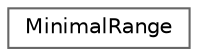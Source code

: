 digraph "类继承关系图"
{
 // LATEX_PDF_SIZE
  bgcolor="transparent";
  edge [fontname=Helvetica,fontsize=10,labelfontname=Helvetica,labelfontsize=10];
  node [fontname=Helvetica,fontsize=10,shape=box,height=0.2,width=0.4];
  rankdir="LR";
  Node0 [id="Node000000",label="MinimalRange",height=0.2,width=0.4,color="grey40", fillcolor="white", style="filled",URL="$class_minimal_range.html",tooltip="Class with public interface that is exactly minimal requirements for Range concept"];
}
